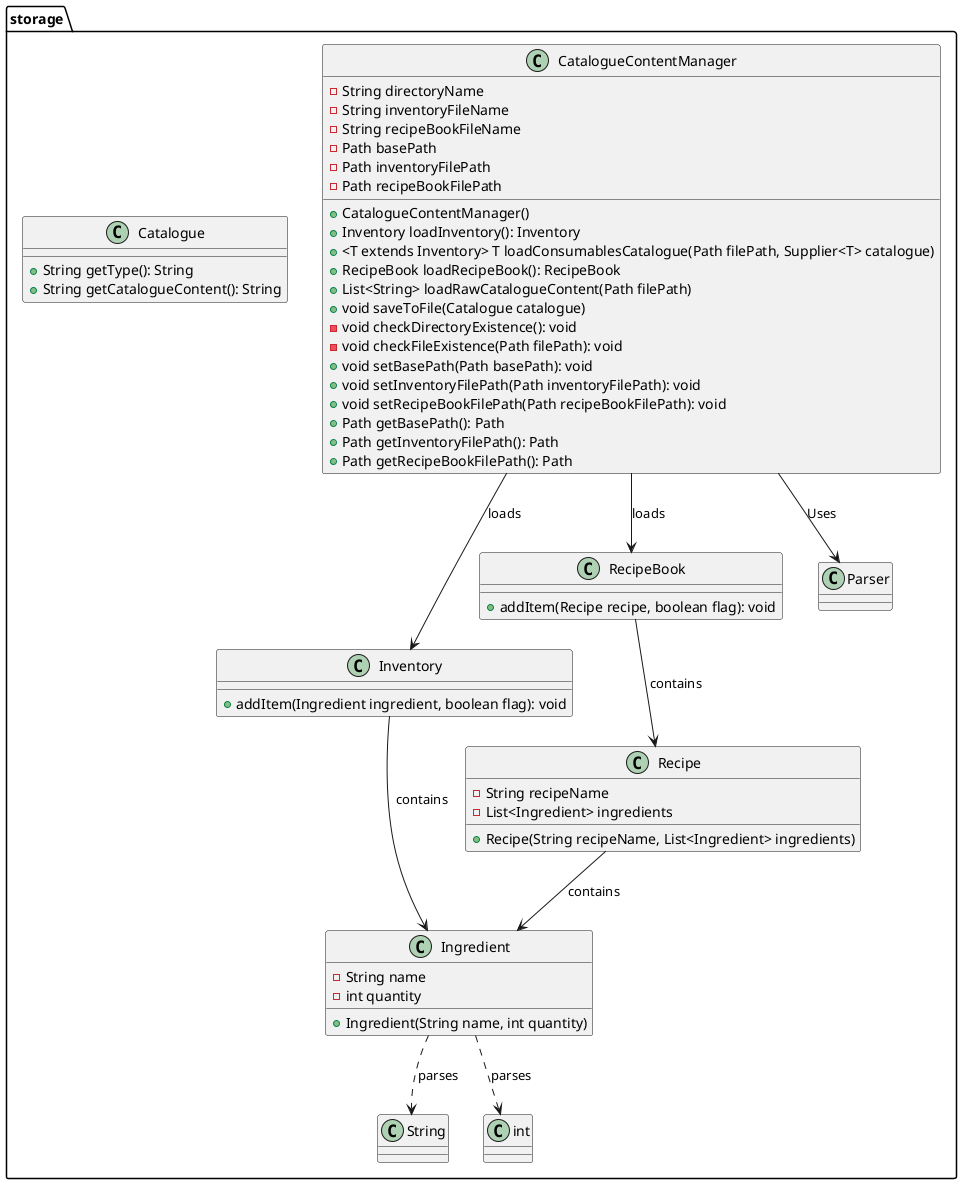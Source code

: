@startuml

package storage {
    class CatalogueContentManager {
        - String directoryName
        - String inventoryFileName
        - String recipeBookFileName
        - Path basePath
        - Path inventoryFilePath
        - Path recipeBookFilePath
        + CatalogueContentManager()
        + Inventory loadInventory(): Inventory
        + <T extends Inventory> T loadConsumablesCatalogue(Path filePath, Supplier<T> catalogue)
        + RecipeBook loadRecipeBook(): RecipeBook
        + List<String> loadRawCatalogueContent(Path filePath)
        + void saveToFile(Catalogue catalogue)
        - void checkDirectoryExistence(): void
        - void checkFileExistence(Path filePath): void
        + void setBasePath(Path basePath): void
        + void setInventoryFilePath(Path inventoryFilePath): void
        + void setRecipeBookFilePath(Path recipeBookFilePath): void
        + Path getBasePath(): Path
        + Path getInventoryFilePath(): Path
        + Path getRecipeBookFilePath(): Path
    }

    class Inventory {
        + addItem(Ingredient ingredient, boolean flag): void
    }

    class RecipeBook {
        + addItem(Recipe recipe, boolean flag): void
    }

    class Ingredient {
        - String name
        - int quantity
        + Ingredient(String name, int quantity)
    }

    class Recipe {
        - String recipeName
        - List<Ingredient> ingredients
        + Recipe(String recipeName, List<Ingredient> ingredients)
    }

    class Catalogue {
        + String getType(): String
        + String getCatalogueContent(): String
    }

    CatalogueContentManager --> Inventory : loads
    CatalogueContentManager --> RecipeBook : loads
    Inventory --> Ingredient : contains
    RecipeBook --> Recipe : contains
    Recipe --> Ingredient : contains
    Ingredient ..> String : parses
    Ingredient ..> int : parses

    CatalogueContentManager --> "Parser" : Uses
}

@enduml
